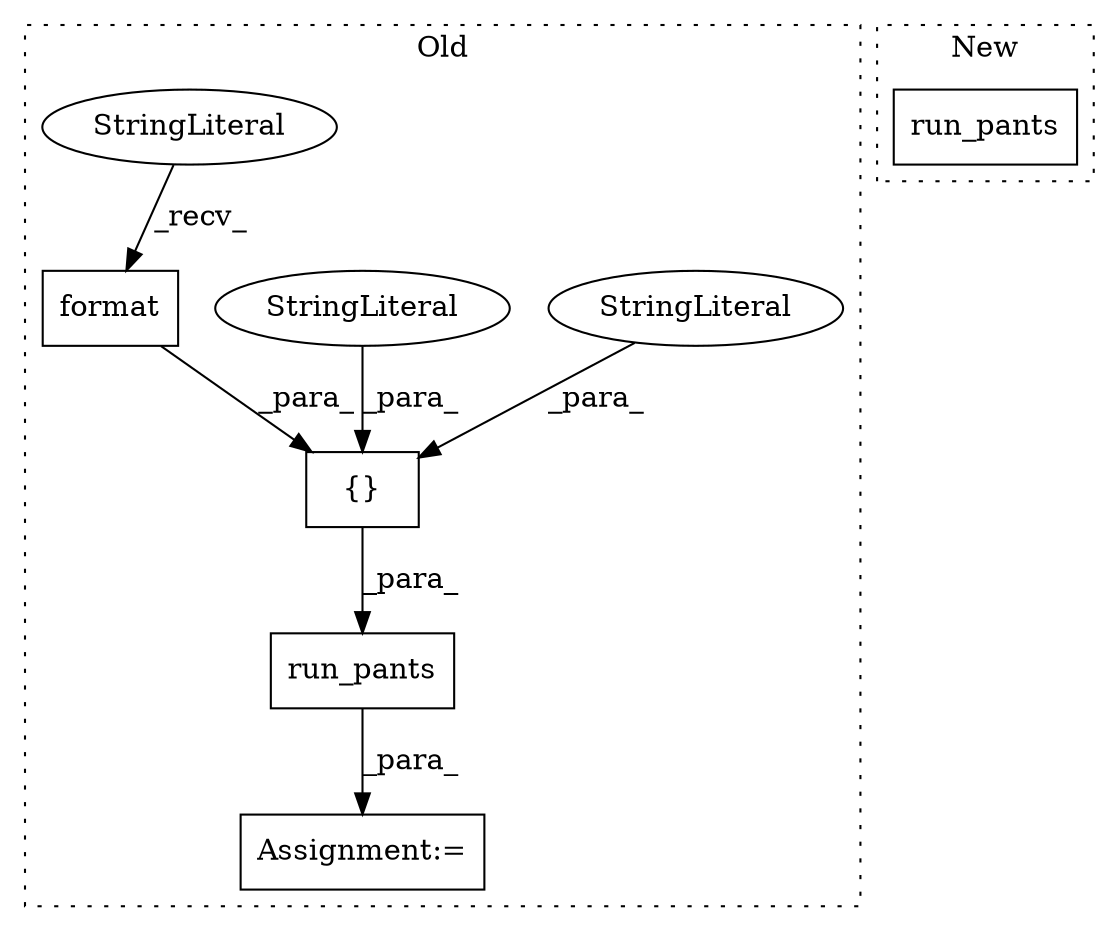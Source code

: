 digraph G {
subgraph cluster0 {
1 [label="run_pants" a="32" s="3731,3908" l="10,1" shape="box"];
3 [label="Assignment:=" a="7" s="3725" l="1" shape="box"];
4 [label="{}" a="4" s="3753,3907" l="1,1" shape="box"];
5 [label="StringLiteral" a="45" s="3754" l="11" shape="ellipse"];
6 [label="StringLiteral" a="45" s="3859" l="48" shape="ellipse"];
7 [label="format" a="32" s="3838,3857" l="7,1" shape="box"];
8 [label="StringLiteral" a="45" s="3799" l="38" shape="ellipse"];
label = "Old";
style="dotted";
}
subgraph cluster1 {
2 [label="run_pants" a="32" s="3731,3788" l="10,1" shape="box"];
label = "New";
style="dotted";
}
1 -> 3 [label="_para_"];
4 -> 1 [label="_para_"];
5 -> 4 [label="_para_"];
6 -> 4 [label="_para_"];
7 -> 4 [label="_para_"];
8 -> 7 [label="_recv_"];
}